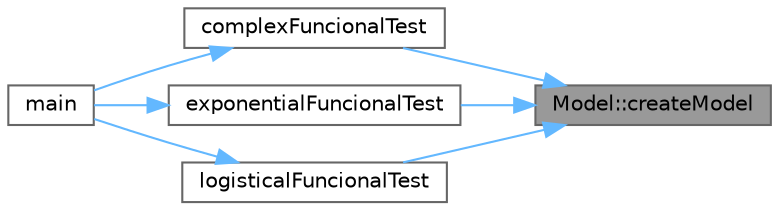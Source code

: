 digraph "Model::createModel"
{
 // LATEX_PDF_SIZE
  bgcolor="transparent";
  edge [fontname=Helvetica,fontsize=10,labelfontname=Helvetica,labelfontsize=10];
  node [fontname=Helvetica,fontsize=10,shape=box,height=0.2,width=0.4];
  rankdir="RL";
  Node1 [label="Model::createModel",height=0.2,width=0.4,color="gray40", fillcolor="grey60", style="filled", fontcolor="black",tooltip="createModel: Model Factory"];
  Node1 -> Node2 [dir="back",color="steelblue1",style="solid"];
  Node2 [label="complexFuncionalTest",height=0.2,width=0.4,color="grey40", fillcolor="white", style="filled",URL="$funcional__tests_8cpp.html#a943dfe0c597a01c9760c140715fed527",tooltip="Run the complex test, with multiple systems and flows."];
  Node2 -> Node3 [dir="back",color="steelblue1",style="solid"];
  Node3 [label="main",height=0.2,width=0.4,color="grey40", fillcolor="white", style="filled",URL="$funcional_2main_8cpp.html#ae66f6b31b5ad750f1fe042a706a4e3d4",tooltip=" "];
  Node1 -> Node4 [dir="back",color="steelblue1",style="solid"];
  Node4 [label="exponentialFuncionalTest",height=0.2,width=0.4,color="grey40", fillcolor="white", style="filled",URL="$funcional__tests_8cpp.html#a2c448ffaffdff4b03c825a01dffa6f27",tooltip="Run the exponential test."];
  Node4 -> Node3 [dir="back",color="steelblue1",style="solid"];
  Node1 -> Node5 [dir="back",color="steelblue1",style="solid"];
  Node5 [label="logisticalFuncionalTest",height=0.2,width=0.4,color="grey40", fillcolor="white", style="filled",URL="$funcional__tests_8cpp.html#a60914db64bde71b56d69320797266c29",tooltip="Run the logistical test."];
  Node5 -> Node3 [dir="back",color="steelblue1",style="solid"];
}
